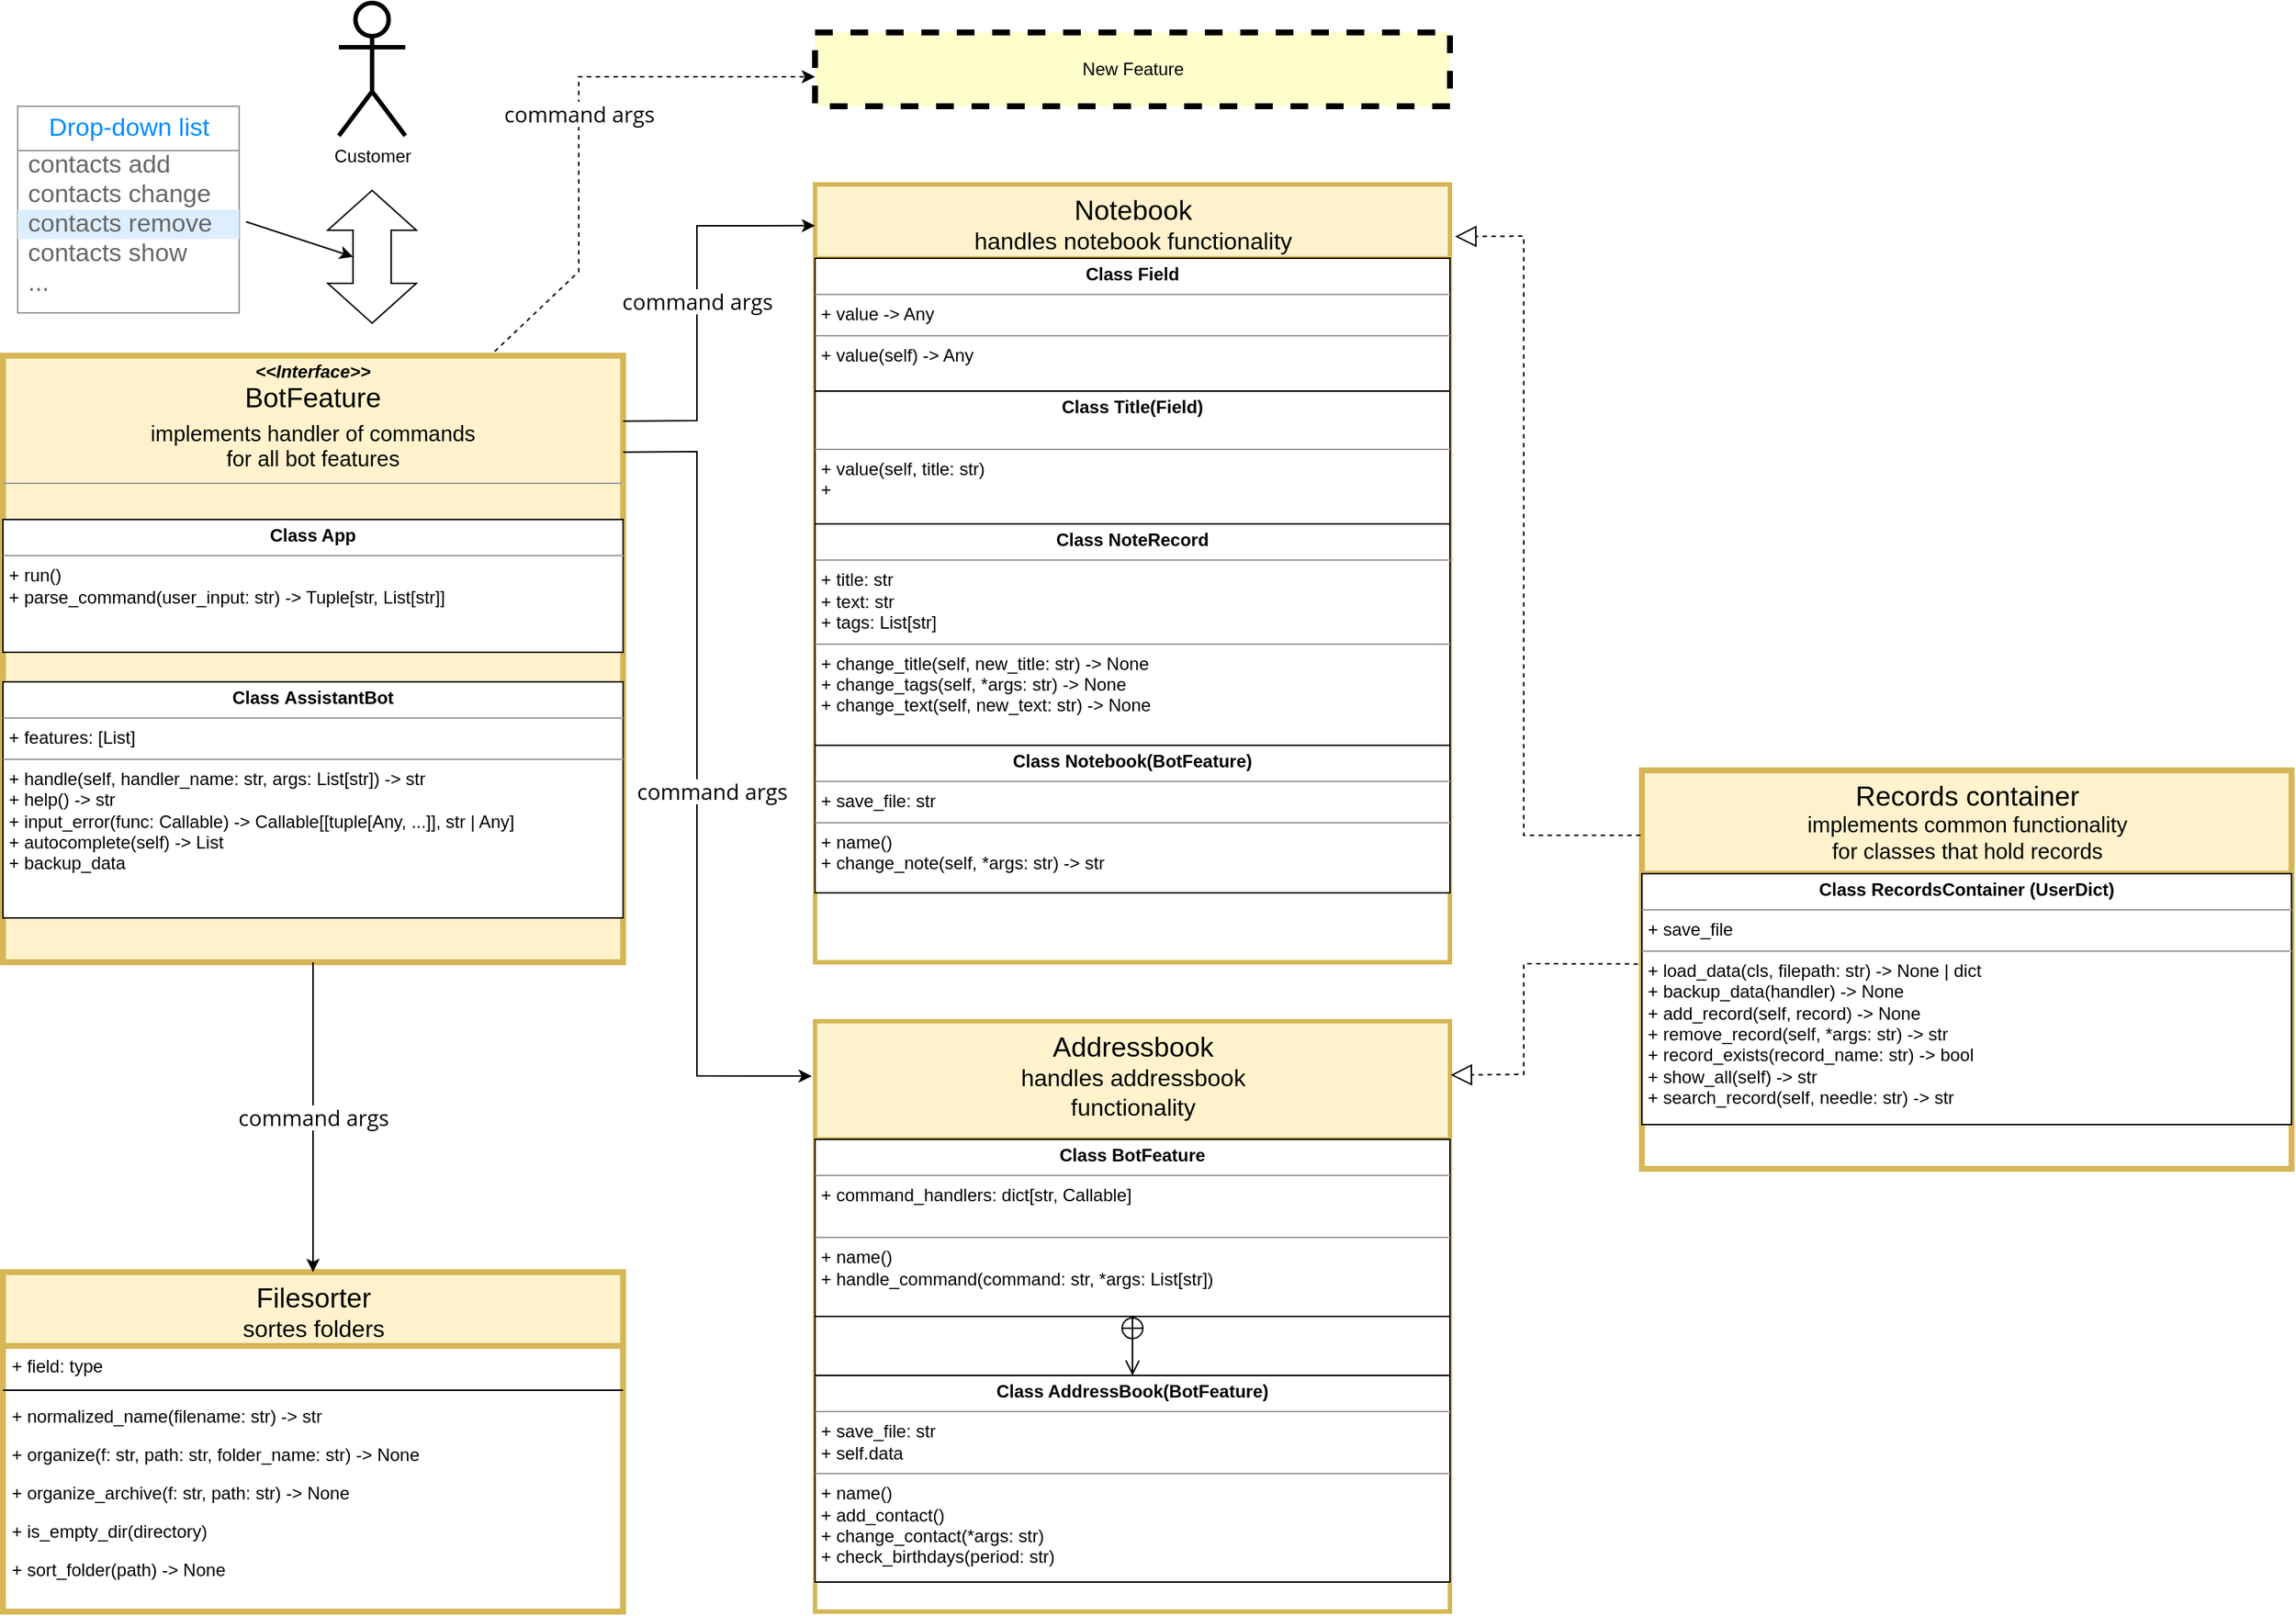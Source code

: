 <mxfile version="20.4.0" type="github">
  <diagram name="Page-1" id="6133507b-19e7-1e82-6fc7-422aa6c4b21f">
    <mxGraphModel dx="1422" dy="746" grid="1" gridSize="10" guides="1" tooltips="1" connect="1" arrows="1" fold="1" page="1" pageScale="1" pageWidth="1654" pageHeight="1169" background="none" math="0" shadow="0">
      <root>
        <mxCell id="0" />
        <mxCell id="1" parent="0" />
        <mxCell id="235556782a83e6d0-1" value="&lt;span id=&quot;docs-internal-guid-6816174d-7fff-ccf1-88b6-65116feb5ed2&quot; style=&quot;font-weight:normal;&quot;&gt;&lt;p style=&quot;line-height: 1.2; margin-top: 0pt; margin-bottom: 0pt;&quot; dir=&quot;ltr&quot;&gt;&lt;span style=&quot;font-size: 14pt; font-family: Arial; background-color: transparent; font-variant-numeric: normal; font-variant-east-asian: normal; vertical-align: baseline;&quot;&gt;Records container&lt;/span&gt;&lt;/p&gt;&lt;p style=&quot;line-height: 1.2; margin-top: 0pt; margin-bottom: 0pt;&quot; dir=&quot;ltr&quot;&gt;&lt;span style=&quot;font-size: 11pt; font-family: Arial; background-color: transparent; font-variant-numeric: normal; font-variant-east-asian: normal; vertical-align: baseline;&quot;&gt;implements common functionality &lt;br&gt;for classes that hold records&lt;/span&gt;&lt;/p&gt;&lt;div&gt;&lt;span style=&quot;font-size: 11pt; font-family: Arial; background-color: transparent; font-variant-numeric: normal; font-variant-east-asian: normal; vertical-align: baseline;&quot;&gt;&lt;br&gt;&lt;/span&gt;&lt;/div&gt;&lt;/span&gt;" style="swimlane;html=1;fontStyle=1;align=center;verticalAlign=top;childLayout=stackLayout;horizontal=1;startSize=70;horizontalStack=0;resizeParent=1;resizeLast=0;collapsible=1;marginBottom=0;swimlaneFillColor=#ffffff;rounded=0;shadow=0;comic=0;labelBackgroundColor=none;strokeWidth=4;fillColor=#fff2cc;fontFamily=Verdana;fontSize=12;strokeColor=#d6b656;" parent="1" vertex="1">
          <mxGeometry x="1120" y="550" width="440" height="270" as="geometry" />
        </mxCell>
        <mxCell id="S9hdPkOgh9MAr9dniBaE-19" value="&lt;p style=&quot;margin:0px;margin-top:4px;text-align:center;&quot;&gt;&lt;b&gt;Class&amp;nbsp;&lt;/b&gt;&lt;b style=&quot;background-color: initial;&quot;&gt;RecordsContainer&amp;nbsp;&lt;/b&gt;&lt;b style=&quot;background-color: initial;&quot;&gt;(UserDict)&lt;/b&gt;&lt;/p&gt;&lt;hr size=&quot;1&quot;&gt;&lt;p style=&quot;margin:0px;margin-left:4px;&quot;&gt;+&amp;nbsp;save_file&lt;/p&gt;&lt;hr size=&quot;1&quot;&gt;&lt;p style=&quot;margin:0px;margin-left:4px;&quot;&gt;+&amp;nbsp;load_data(cls, filepath: str) -&amp;gt; None | dict&lt;/p&gt;&lt;p style=&quot;margin:0px;margin-left:4px;&quot;&gt;+&amp;nbsp;backup_data(handler) -&amp;gt; None&lt;/p&gt;&lt;p style=&quot;margin:0px;margin-left:4px;&quot;&gt;+&amp;nbsp;add_record(self, record) -&amp;gt; None&lt;/p&gt;&lt;p style=&quot;margin:0px;margin-left:4px;&quot;&gt;+&amp;nbsp;remove_record(self, *args: str) -&amp;gt; str&lt;/p&gt;&lt;p style=&quot;margin:0px;margin-left:4px;&quot;&gt;+&amp;nbsp;record_exists(record_name: str) -&amp;gt; bool&lt;/p&gt;&lt;p style=&quot;margin:0px;margin-left:4px;&quot;&gt;+&amp;nbsp;show_all(self) -&amp;gt; str&lt;/p&gt;&lt;p style=&quot;margin:0px;margin-left:4px;&quot;&gt;+&amp;nbsp;search_record(self, needle: str) -&amp;gt; str&lt;/p&gt;&lt;p style=&quot;margin:0px;margin-left:4px;&quot;&gt;&lt;br&gt;&lt;/p&gt;" style="verticalAlign=top;align=left;overflow=fill;fontSize=12;fontFamily=Helvetica;html=1;comic=0;" parent="235556782a83e6d0-1" vertex="1">
          <mxGeometry y="70" width="440" height="170" as="geometry" />
        </mxCell>
        <mxCell id="78961159f06e98e8-17" value="&lt;span id=&quot;docs-internal-guid-518b5261-7fff-1eaa-3dbb-43b548479f24&quot; style=&quot;font-weight:normal;&quot;&gt;&lt;p style=&quot;line-height: 1.2; margin-top: 0pt; margin-bottom: 0pt;&quot; dir=&quot;ltr&quot;&gt;&lt;span style=&quot;font-size: 14pt; font-family: Arial; background-color: transparent; font-variant-numeric: normal; font-variant-east-asian: normal; vertical-align: baseline;&quot;&gt;Notebook&lt;/span&gt;&lt;/p&gt;&lt;p style=&quot;line-height: 1.2; margin-top: 0pt; margin-bottom: 0pt;&quot; dir=&quot;ltr&quot;&gt;&lt;span style=&quot;font-size: 12pt; font-family: Arial; background-color: transparent; font-variant-numeric: normal; font-variant-east-asian: normal; vertical-align: baseline;&quot;&gt;handles notebook functionality&lt;/span&gt;&lt;/p&gt;&lt;div&gt;&lt;span style=&quot;font-size: 12pt; font-family: Arial; background-color: transparent; font-variant-numeric: normal; font-variant-east-asian: normal; vertical-align: baseline;&quot;&gt;&lt;br&gt;&lt;/span&gt;&lt;/div&gt;&lt;/span&gt;" style="swimlane;html=1;fontStyle=1;align=center;verticalAlign=top;childLayout=stackLayout;horizontal=1;startSize=50;horizontalStack=0;resizeParent=1;resizeLast=0;collapsible=1;marginBottom=0;swimlaneFillColor=#ffffff;rounded=0;shadow=0;comic=0;labelBackgroundColor=none;strokeWidth=3;fillColor=#fff2cc;fontFamily=Verdana;fontSize=12;strokeColor=#d6b656;" parent="1" vertex="1">
          <mxGeometry x="560" y="153" width="430" height="527" as="geometry">
            <mxRectangle x="130" y="320" width="110" height="30" as="alternateBounds" />
          </mxGeometry>
        </mxCell>
        <mxCell id="lEGzqMXB7P38WEidCBxq-8" value="&lt;p style=&quot;margin:0px;margin-top:4px;text-align:center;&quot;&gt;&lt;b&gt;Class&amp;nbsp;&lt;/b&gt;&lt;b style=&quot;background-color: initial;&quot;&gt;Field&lt;/b&gt;&lt;/p&gt;&lt;hr size=&quot;1&quot;&gt;&lt;p style=&quot;margin:0px;margin-left:4px;&quot;&gt;+&amp;nbsp;value -&amp;gt; Any&lt;/p&gt;&lt;hr size=&quot;1&quot;&gt;&lt;p style=&quot;margin:0px;margin-left:4px;&quot;&gt;+&amp;nbsp;value(self) -&amp;gt; Any&lt;/p&gt;" style="verticalAlign=top;align=left;overflow=fill;fontSize=12;fontFamily=Helvetica;html=1;" parent="78961159f06e98e8-17" vertex="1">
          <mxGeometry y="50" width="430" height="90" as="geometry" />
        </mxCell>
        <mxCell id="lEGzqMXB7P38WEidCBxq-9" value="&lt;p style=&quot;margin:0px;margin-top:4px;text-align:center;&quot;&gt;&lt;b&gt;Class&amp;nbsp;&lt;/b&gt;&lt;b style=&quot;background-color: initial;&quot;&gt;Title(Field)&lt;/b&gt;&lt;/p&gt;&lt;p style=&quot;margin:0px;margin-left:4px;&quot;&gt;&lt;br&gt;&lt;/p&gt;&lt;hr size=&quot;1&quot;&gt;&lt;p style=&quot;margin:0px;margin-left:4px;&quot;&gt;+&amp;nbsp;value(self, title: str)&lt;/p&gt;&lt;p style=&quot;margin:0px;margin-left:4px;&quot;&gt;+&amp;nbsp;&lt;/p&gt;" style="verticalAlign=top;align=left;overflow=fill;fontSize=12;fontFamily=Helvetica;html=1;" parent="78961159f06e98e8-17" vertex="1">
          <mxGeometry y="140" width="430" height="90" as="geometry" />
        </mxCell>
        <mxCell id="lEGzqMXB7P38WEidCBxq-10" value="&lt;p style=&quot;margin:0px;margin-top:4px;text-align:center;&quot;&gt;&lt;b&gt;Class&amp;nbsp;&lt;/b&gt;&lt;b style=&quot;background-color: initial;&quot;&gt;NoteRecord&lt;/b&gt;&lt;/p&gt;&lt;hr size=&quot;1&quot;&gt;&lt;p style=&quot;margin:0px;margin-left:4px;&quot;&gt;+&amp;nbsp;title: str&lt;/p&gt;&lt;p style=&quot;margin:0px;margin-left:4px;&quot;&gt;+ text: str&lt;/p&gt;&lt;p style=&quot;margin:0px;margin-left:4px;&quot;&gt;+ tags: List[str]&lt;/p&gt;&lt;hr size=&quot;1&quot;&gt;&lt;p style=&quot;margin:0px;margin-left:4px;&quot;&gt;+&amp;nbsp;change_title(self, new_title: str) -&amp;gt; None&lt;/p&gt;&lt;p style=&quot;margin:0px;margin-left:4px;&quot;&gt;+&amp;nbsp;change_tags(self, *args: str) -&amp;gt; None&lt;/p&gt;&lt;p style=&quot;margin:0px;margin-left:4px;&quot;&gt;+&amp;nbsp;change_text(self, new_text: str) -&amp;gt; None&lt;/p&gt;" style="verticalAlign=top;align=left;overflow=fill;fontSize=12;fontFamily=Helvetica;html=1;" parent="78961159f06e98e8-17" vertex="1">
          <mxGeometry y="230" width="430" height="150" as="geometry" />
        </mxCell>
        <mxCell id="lEGzqMXB7P38WEidCBxq-11" value="&lt;p style=&quot;margin:0px;margin-top:4px;text-align:center;&quot;&gt;&lt;b&gt;Class&amp;nbsp;&lt;/b&gt;&lt;b style=&quot;background-color: initial;&quot;&gt;Notebook(BotFeature)&lt;/b&gt;&lt;/p&gt;&lt;hr size=&quot;1&quot;&gt;&lt;p style=&quot;margin:0px;margin-left:4px;&quot;&gt;+&amp;nbsp;save_file: str&lt;/p&gt;&lt;hr size=&quot;1&quot;&gt;&lt;p style=&quot;margin:0px;margin-left:4px;&quot;&gt;+&amp;nbsp;name()&lt;/p&gt;&lt;p style=&quot;margin:0px;margin-left:4px;&quot;&gt;+&amp;nbsp;change_note(self, *args: str) -&amp;gt; str&lt;/p&gt;" style="verticalAlign=top;align=left;overflow=fill;fontSize=12;fontFamily=Helvetica;html=1;" parent="78961159f06e98e8-17" vertex="1">
          <mxGeometry y="380" width="430" height="100" as="geometry" />
        </mxCell>
        <mxCell id="78961159f06e98e8-43" value="&lt;span id=&quot;docs-internal-guid-6288deb3-7fff-f293-1fb7-d6070bda60fa&quot; style=&quot;font-weight:normal;&quot;&gt;&lt;p style=&quot;line-height: 1.2; margin-top: 0pt; margin-bottom: 0pt;&quot; dir=&quot;ltr&quot;&gt;&lt;span style=&quot;font-size: 14pt; font-family: Arial; background-color: transparent; font-variant-numeric: normal; font-variant-east-asian: normal; vertical-align: baseline;&quot;&gt;Filesorter&lt;/span&gt;&lt;/p&gt;&lt;p style=&quot;line-height: 1.2; margin-top: 0pt; margin-bottom: 0pt;&quot; dir=&quot;ltr&quot;&gt;&lt;span style=&quot;font-size: 12pt; font-family: Arial; background-color: transparent; font-variant-numeric: normal; font-variant-east-asian: normal; vertical-align: baseline;&quot;&gt;sortes folders&lt;/span&gt;&lt;/p&gt;&lt;div&gt;&lt;span style=&quot;font-size: 12pt; font-family: Arial; background-color: transparent; font-variant-numeric: normal; font-variant-east-asian: normal; vertical-align: baseline;&quot;&gt;&lt;br&gt;&lt;/span&gt;&lt;/div&gt;&lt;/span&gt;" style="swimlane;html=1;fontStyle=1;align=center;verticalAlign=top;childLayout=stackLayout;horizontal=1;startSize=50;horizontalStack=0;resizeParent=1;resizeLast=0;collapsible=1;marginBottom=0;swimlaneFillColor=#ffffff;rounded=0;shadow=0;comic=0;labelBackgroundColor=none;strokeWidth=4;fillColor=#fff2cc;fontFamily=Verdana;fontSize=12;strokeColor=#d6b656;" parent="1" vertex="1">
          <mxGeometry x="10" y="890" width="420" height="230" as="geometry" />
        </mxCell>
        <mxCell id="78961159f06e98e8-44" value="+ field: type" style="text;html=1;strokeColor=none;fillColor=none;align=left;verticalAlign=top;spacingLeft=4;spacingRight=4;whiteSpace=wrap;overflow=hidden;rotatable=0;points=[[0,0.5],[1,0.5]];portConstraint=eastwest;" parent="78961159f06e98e8-43" vertex="1">
          <mxGeometry y="50" width="420" height="26" as="geometry" />
        </mxCell>
        <mxCell id="78961159f06e98e8-51" value="" style="line;html=1;strokeWidth=1;fillColor=none;align=left;verticalAlign=middle;spacingTop=-1;spacingLeft=3;spacingRight=3;rotatable=0;labelPosition=right;points=[];portConstraint=eastwest;" parent="78961159f06e98e8-43" vertex="1">
          <mxGeometry y="76" width="420" height="8" as="geometry" />
        </mxCell>
        <mxCell id="78961159f06e98e8-52" value="+&amp;nbsp;normalized_name(filename: str) -&amp;gt; str" style="text;html=1;strokeColor=none;fillColor=none;align=left;verticalAlign=top;spacingLeft=4;spacingRight=4;whiteSpace=wrap;overflow=hidden;rotatable=0;points=[[0,0.5],[1,0.5]];portConstraint=eastwest;" parent="78961159f06e98e8-43" vertex="1">
          <mxGeometry y="84" width="420" height="26" as="geometry" />
        </mxCell>
        <mxCell id="b94bc138ca980ef-2" value="+&amp;nbsp;organize(f: str, path: str, folder_name: str) -&amp;gt; None" style="text;html=1;strokeColor=none;fillColor=none;align=left;verticalAlign=top;spacingLeft=4;spacingRight=4;whiteSpace=wrap;overflow=hidden;rotatable=0;points=[[0,0.5],[1,0.5]];portConstraint=eastwest;" parent="78961159f06e98e8-43" vertex="1">
          <mxGeometry y="110" width="420" height="26" as="geometry" />
        </mxCell>
        <mxCell id="b94bc138ca980ef-3" value="+&amp;nbsp;organize_archive(f: str, path: str) -&amp;gt; None" style="text;html=1;strokeColor=none;fillColor=none;align=left;verticalAlign=top;spacingLeft=4;spacingRight=4;whiteSpace=wrap;overflow=hidden;rotatable=0;points=[[0,0.5],[1,0.5]];portConstraint=eastwest;" parent="78961159f06e98e8-43" vertex="1">
          <mxGeometry y="136" width="420" height="26" as="geometry" />
        </mxCell>
        <mxCell id="lEGzqMXB7P38WEidCBxq-12" value="+ is_empty_dir(directory)" style="text;strokeColor=none;fillColor=none;align=left;verticalAlign=top;spacingLeft=4;spacingRight=4;overflow=hidden;rotatable=0;points=[[0,0.5],[1,0.5]];portConstraint=eastwest;strokeWidth=4;" parent="78961159f06e98e8-43" vertex="1">
          <mxGeometry y="162" width="420" height="26" as="geometry" />
        </mxCell>
        <mxCell id="lEGzqMXB7P38WEidCBxq-13" value="+ sort_folder(path) -&gt; None" style="text;strokeColor=none;fillColor=none;align=left;verticalAlign=top;spacingLeft=4;spacingRight=4;overflow=hidden;rotatable=0;points=[[0,0.5],[1,0.5]];portConstraint=eastwest;strokeWidth=4;" parent="78961159f06e98e8-43" vertex="1">
          <mxGeometry y="188" width="420" height="26" as="geometry" />
        </mxCell>
        <mxCell id="78961159f06e98e8-82" value="&lt;span id=&quot;docs-internal-guid-90a42072-7fff-7c9c-4a2b-a72deb1d7fb4&quot; style=&quot;font-weight:normal;&quot;&gt;&lt;p style=&quot;line-height: 1.2; margin-top: 0pt; margin-bottom: 0pt;&quot; dir=&quot;ltr&quot;&gt;&lt;span style=&quot;font-size: 14pt; font-family: Arial; background-color: transparent; font-variant-numeric: normal; font-variant-east-asian: normal; vertical-align: baseline;&quot;&gt;Addressbook&lt;/span&gt;&lt;/p&gt;&lt;p style=&quot;line-height: 1.2; margin-top: 0pt; margin-bottom: 0pt;&quot; dir=&quot;ltr&quot;&gt;&lt;span style=&quot;font-size: 12pt; font-family: Arial; background-color: transparent; font-variant-numeric: normal; font-variant-east-asian: normal; vertical-align: baseline;&quot;&gt;handles addressbook &lt;br&gt;functionality&lt;/span&gt;&lt;/p&gt;&lt;div&gt;&lt;span style=&quot;font-size: 12pt; font-family: Arial; background-color: transparent; font-variant-numeric: normal; font-variant-east-asian: normal; vertical-align: baseline;&quot;&gt;&lt;br&gt;&lt;/span&gt;&lt;/div&gt;&lt;/span&gt;" style="swimlane;html=1;fontStyle=1;align=center;verticalAlign=top;childLayout=stackLayout;horizontal=1;startSize=80;horizontalStack=0;resizeParent=1;resizeLast=0;collapsible=1;marginBottom=0;swimlaneFillColor=#ffffff;rounded=0;shadow=0;comic=0;labelBackgroundColor=none;strokeWidth=3;fillColor=#fff2cc;fontFamily=Verdana;fontSize=12;container=1;strokeColor=#d6b656;" parent="1" vertex="1">
          <mxGeometry x="560" y="720" width="430" height="400" as="geometry">
            <mxRectangle x="560" y="660" width="190" height="90" as="alternateBounds" />
          </mxGeometry>
        </mxCell>
        <mxCell id="S9hdPkOgh9MAr9dniBaE-15" value="&lt;p style=&quot;margin:0px;margin-top:4px;text-align:center;&quot;&gt;&lt;b&gt;Class BotFeature&lt;/b&gt;&lt;/p&gt;&lt;hr size=&quot;1&quot;&gt;&lt;p style=&quot;margin:0px;margin-left:4px;&quot;&gt;+ command_handlers: dict[str, Callable]&lt;/p&gt;&lt;p style=&quot;margin:0px;margin-left:4px;&quot;&gt;&lt;br&gt;&lt;/p&gt;&lt;hr size=&quot;1&quot;&gt;&lt;p style=&quot;margin:0px;margin-left:4px;&quot;&gt;+ name()&lt;/p&gt;&lt;p style=&quot;margin:0px;margin-left:4px;&quot;&gt;+ handle_command(command: str, *args: List[str])&lt;br&gt;&lt;/p&gt;" style="verticalAlign=top;align=left;overflow=fill;fontSize=12;fontFamily=Helvetica;html=1;comic=0;movable=1;resizable=1;rotatable=1;deletable=1;editable=1;connectable=1;container=0;fixedWidth=0;fillOpacity=100;recursiveResize=0;" parent="78961159f06e98e8-82" vertex="1">
          <mxGeometry y="80" width="430" height="120" as="geometry" />
        </mxCell>
        <mxCell id="S9hdPkOgh9MAr9dniBaE-18" value="" style="html=1;comic=0;" parent="78961159f06e98e8-82" vertex="1">
          <mxGeometry y="200" width="430" height="40" as="geometry" />
        </mxCell>
        <mxCell id="S9hdPkOgh9MAr9dniBaE-17" value="" style="endArrow=open;startArrow=circlePlus;endFill=0;startFill=0;endSize=8;html=1;rounded=0;shadow=0;exitX=0.5;exitY=1;exitDx=0;exitDy=0;entryX=0.5;entryY=0;entryDx=0;entryDy=0;" parent="78961159f06e98e8-82" source="S9hdPkOgh9MAr9dniBaE-15" target="S9hdPkOgh9MAr9dniBaE-16" edge="1">
          <mxGeometry width="160" relative="1" as="geometry">
            <mxPoint x="170" y="270" as="sourcePoint" />
            <mxPoint x="210" y="250" as="targetPoint" />
          </mxGeometry>
        </mxCell>
        <mxCell id="S9hdPkOgh9MAr9dniBaE-16" value="&lt;p style=&quot;margin:0px;margin-top:4px;text-align:center;&quot;&gt;&lt;b&gt;Class AddressBook(BotFeature)&lt;/b&gt;&lt;/p&gt;&lt;hr size=&quot;1&quot;&gt;&lt;p style=&quot;margin:0px;margin-left:4px;&quot;&gt;+ save_file: str&lt;/p&gt;&lt;p style=&quot;margin:0px;margin-left:4px;&quot;&gt;+ self.data&lt;/p&gt;&lt;hr size=&quot;1&quot;&gt;&lt;p style=&quot;margin:0px;margin-left:4px;&quot;&gt;+ name()&lt;/p&gt;&lt;p style=&quot;margin:0px;margin-left:4px;&quot;&gt;+ add_contact()&lt;/p&gt;&lt;p style=&quot;margin:0px;margin-left:4px;&quot;&gt;+ change_contact(*args: str)&lt;/p&gt;&lt;p style=&quot;margin:0px;margin-left:4px;&quot;&gt;+ check_birthdays(period: str)&lt;/p&gt;" style="verticalAlign=top;align=left;overflow=fill;fontSize=12;fontFamily=Helvetica;html=1;comic=0;movable=1;resizable=1;rotatable=1;deletable=1;editable=1;connectable=1;container=0;fixedWidth=0;" parent="78961159f06e98e8-82" vertex="1">
          <mxGeometry y="240" width="430" height="140" as="geometry" />
        </mxCell>
        <mxCell id="b94bc138ca980ef-1" value="&lt;p style=&quot;margin:0px;margin-top:4px;text-align:center;&quot;&gt;&lt;i&gt;&lt;b&gt;&amp;lt;&amp;lt;Interface&amp;gt;&amp;gt;&lt;/b&gt;&lt;/i&gt;&lt;br&gt;&lt;/p&gt;&lt;p style=&quot;line-height:1.2;text-align: center;margin-top:0pt;margin-bottom:0pt;&quot; dir=&quot;ltr&quot;&gt;&lt;span style=&quot;font-size: 14pt; font-family: Arial; color: rgb(0, 0, 0); background-color: transparent; font-weight: 400; font-style: normal; font-variant: normal; text-decoration: none; vertical-align: baseline;&quot;&gt;BotFeature&lt;/span&gt;&lt;/p&gt;&lt;p style=&quot;margin:0px;margin-top:4px;text-align:center;&quot;&gt;&lt;span id=&quot;docs-internal-guid-a344973a-7fff-190a-9e88-1d810033c727&quot;&gt;&lt;/span&gt;&lt;/p&gt;&lt;p style=&quot;line-height:1.2;text-align: center;margin-top:0pt;margin-bottom:0pt;&quot; dir=&quot;ltr&quot;&gt;&lt;span style=&quot;font-size: 11pt; font-family: Arial; color: rgb(0, 0, 0); background-color: transparent; font-weight: 400; font-style: normal; font-variant: normal; text-decoration: none; vertical-align: baseline;&quot;&gt;implements handler of commands &lt;br&gt;for all bot features&lt;/span&gt;&lt;/p&gt;&lt;hr size=&quot;1&quot;&gt;&lt;p style=&quot;margin:0px;margin-left:4px;&quot;&gt;&lt;br&gt;&lt;/p&gt;" style="verticalAlign=top;align=left;overflow=fill;fontSize=12;fontFamily=Helvetica;html=1;rounded=0;shadow=0;comic=0;labelBackgroundColor=none;strokeWidth=4;fillColor=#fff2cc;strokeColor=#d6b656;" parent="1" vertex="1">
          <mxGeometry x="10" y="269" width="420" height="411" as="geometry" />
        </mxCell>
        <mxCell id="R8_y9c9UBapv4HWZFA-L-2" value="Customer" style="shape=umlActor;verticalLabelPosition=bottom;verticalAlign=top;html=1;strokeWidth=3;" parent="1" vertex="1">
          <mxGeometry x="237.5" y="30" width="45" height="90" as="geometry" />
        </mxCell>
        <mxCell id="S9hdPkOgh9MAr9dniBaE-3" value="" style="html=1;shadow=0;dashed=0;align=center;verticalAlign=middle;shape=mxgraph.arrows2.twoWayArrow;dy=0.57;dx=27;comic=0;direction=south;" parent="1" vertex="1">
          <mxGeometry x="230" y="157" width="60" height="90" as="geometry" />
        </mxCell>
        <mxCell id="S9hdPkOgh9MAr9dniBaE-7" value="&lt;p style=&quot;margin:0px;margin-top:4px;text-align:center;&quot;&gt;&lt;b&gt;Class&amp;nbsp;&lt;/b&gt;&lt;b style=&quot;background-color: initial;&quot;&gt;AssistantBot&lt;/b&gt;&lt;/p&gt;&lt;hr size=&quot;1&quot;&gt;&lt;p style=&quot;margin:0px;margin-left:4px;&quot;&gt;+&amp;nbsp;features: [List]&lt;/p&gt;&lt;hr size=&quot;1&quot;&gt;&lt;p style=&quot;margin:0px;margin-left:4px;&quot;&gt;+&amp;nbsp;handle(self, handler_name: str, args: List[str]) -&amp;gt; str&lt;/p&gt;&lt;p style=&quot;margin:0px;margin-left:4px;&quot;&gt;+&amp;nbsp;help() -&amp;gt; str&lt;/p&gt;&lt;p style=&quot;margin:0px;margin-left:4px;&quot;&gt;+&amp;nbsp;input_error(func: Callable) -&amp;gt; Callable[[tuple[Any, ...]], str | Any]&lt;/p&gt;&lt;p style=&quot;margin:0px;margin-left:4px;&quot;&gt;+&amp;nbsp;autocomplete(self) -&amp;gt; List&lt;/p&gt;&lt;p style=&quot;margin:0px;margin-left:4px;&quot;&gt;+&amp;nbsp;backup_data&lt;/p&gt;" style="verticalAlign=top;align=left;overflow=fill;fontSize=12;fontFamily=Helvetica;html=1;comic=0;" parent="1" vertex="1">
          <mxGeometry x="10" y="490" width="420" height="160" as="geometry" />
        </mxCell>
        <mxCell id="S9hdPkOgh9MAr9dniBaE-12" value="&lt;p style=&quot;margin:0px;margin-top:4px;text-align:center;&quot;&gt;&lt;b&gt;Class App&lt;/b&gt;&lt;/p&gt;&lt;hr size=&quot;1&quot;&gt;&lt;p style=&quot;margin:0px;margin-left:4px;&quot;&gt;&lt;/p&gt;&lt;p style=&quot;margin:0px;margin-left:4px;&quot;&gt;+ run()&lt;/p&gt;&lt;p style=&quot;margin:0px;margin-left:4px;&quot;&gt;+ parse_command(user_input: str) -&amp;gt; Tuple[str, List[str]]&lt;/p&gt;" style="verticalAlign=top;align=left;overflow=fill;fontSize=12;fontFamily=Helvetica;html=1;comic=0;" parent="1" vertex="1">
          <mxGeometry x="10" y="380" width="420" height="90" as="geometry" />
        </mxCell>
        <mxCell id="lEGzqMXB7P38WEidCBxq-1" value="" style="endArrow=classic;html=1;rounded=0;exitX=1;exitY=0.159;exitDx=0;exitDy=0;exitPerimeter=0;entryX=-0.005;entryY=0.093;entryDx=0;entryDy=0;entryPerimeter=0;" parent="1" source="b94bc138ca980ef-1" target="78961159f06e98e8-82" edge="1">
          <mxGeometry relative="1" as="geometry">
            <mxPoint x="840" y="320" as="sourcePoint" />
            <mxPoint x="760" y="340" as="targetPoint" />
            <Array as="points">
              <mxPoint x="480" y="334" />
              <mxPoint x="480" y="757" />
            </Array>
          </mxGeometry>
        </mxCell>
        <mxCell id="lEGzqMXB7P38WEidCBxq-2" value="&lt;span id=&quot;docs-internal-guid-57130b2d-7fff-98e4-8f3b-f126c4550c7a&quot;&gt;&lt;span style=&quot;font-size: 11pt; font-family: &amp;quot;Open Sans&amp;quot;, sans-serif; background-color: transparent; font-variant-numeric: normal; font-variant-east-asian: normal; vertical-align: baseline;&quot;&gt;command args&lt;/span&gt;&lt;/span&gt;" style="edgeLabel;resizable=0;html=1;align=center;verticalAlign=middle;" parent="lEGzqMXB7P38WEidCBxq-1" connectable="0" vertex="1">
          <mxGeometry relative="1" as="geometry">
            <mxPoint x="10" y="4" as="offset" />
          </mxGeometry>
        </mxCell>
        <mxCell id="lEGzqMXB7P38WEidCBxq-5" value="" style="endArrow=classic;html=1;rounded=0;entryX=0;entryY=0.053;entryDx=0;entryDy=0;exitX=1;exitY=0.108;exitDx=0;exitDy=0;exitPerimeter=0;entryPerimeter=0;" parent="1" source="b94bc138ca980ef-1" target="78961159f06e98e8-17" edge="1">
          <mxGeometry relative="1" as="geometry">
            <mxPoint x="440.0" y="317.984" as="sourcePoint" />
            <mxPoint x="564.03" y="167.866" as="targetPoint" />
            <Array as="points">
              <mxPoint x="480" y="313" />
              <mxPoint x="480" y="181" />
            </Array>
          </mxGeometry>
        </mxCell>
        <mxCell id="lEGzqMXB7P38WEidCBxq-6" value="&lt;span id=&quot;docs-internal-guid-57130b2d-7fff-98e4-8f3b-f126c4550c7a&quot;&gt;&lt;span style=&quot;font-size: 11pt; font-family: &amp;quot;Open Sans&amp;quot;, sans-serif; background-color: transparent; font-variant-numeric: normal; font-variant-east-asian: normal; vertical-align: baseline;&quot;&gt;command args&lt;/span&gt;&lt;/span&gt;" style="edgeLabel;resizable=0;html=1;align=center;verticalAlign=middle;" parent="lEGzqMXB7P38WEidCBxq-5" connectable="0" vertex="1">
          <mxGeometry relative="1" as="geometry" />
        </mxCell>
        <mxCell id="lEGzqMXB7P38WEidCBxq-19" value="" style="endArrow=classic;html=1;rounded=0;exitX=0.5;exitY=1;exitDx=0;exitDy=0;" parent="1" source="b94bc138ca980ef-1" target="78961159f06e98e8-43" edge="1">
          <mxGeometry relative="1" as="geometry">
            <mxPoint x="130" y="790" as="sourcePoint" />
            <mxPoint x="370" y="790" as="targetPoint" />
            <Array as="points">
              <mxPoint x="220" y="780" />
            </Array>
          </mxGeometry>
        </mxCell>
        <mxCell id="lEGzqMXB7P38WEidCBxq-20" value="&lt;span style=&quot;font-family: &amp;quot;Open Sans&amp;quot;, sans-serif; font-size: 14.667px;&quot;&gt;command args&lt;/span&gt;" style="edgeLabel;resizable=0;html=1;align=center;verticalAlign=middle;strokeWidth=4;fillColor=#FFFFCC;" parent="lEGzqMXB7P38WEidCBxq-19" connectable="0" vertex="1">
          <mxGeometry relative="1" as="geometry" />
        </mxCell>
        <mxCell id="lEGzqMXB7P38WEidCBxq-21" value="" style="strokeWidth=1;shadow=0;dashed=0;align=center;html=1;shape=mxgraph.mockup.forms.rrect;rSize=0;strokeColor=#999999;fillColor=#ffffff;" parent="1" vertex="1">
          <mxGeometry x="20" y="100" width="150" height="140" as="geometry" />
        </mxCell>
        <mxCell id="lEGzqMXB7P38WEidCBxq-22" value="Drop-down list" style="strokeWidth=1;shadow=0;dashed=0;align=center;html=1;shape=mxgraph.mockup.forms.rrect;rSize=0;strokeColor=#999999;fontColor=#008cff;fontSize=17;fillColor=#ffffff;resizeWidth=1;" parent="lEGzqMXB7P38WEidCBxq-21" vertex="1">
          <mxGeometry width="150" height="30" relative="1" as="geometry" />
        </mxCell>
        <mxCell id="lEGzqMXB7P38WEidCBxq-23" value="contacts add" style="strokeWidth=1;shadow=0;dashed=0;align=center;html=1;shape=mxgraph.mockup.forms.anchor;fontSize=17;fontColor=#666666;align=left;spacingLeft=5;resizeWidth=1;fillColor=#FFFFCC;" parent="lEGzqMXB7P38WEidCBxq-21" vertex="1">
          <mxGeometry width="150" height="20" relative="1" as="geometry">
            <mxPoint y="30" as="offset" />
          </mxGeometry>
        </mxCell>
        <mxCell id="lEGzqMXB7P38WEidCBxq-24" value="contacts change" style="strokeWidth=1;shadow=0;dashed=0;align=center;html=1;shape=mxgraph.mockup.forms.anchor;fontSize=17;fontColor=#666666;align=left;spacingLeft=5;resizeWidth=1;fillColor=#FFFFCC;" parent="lEGzqMXB7P38WEidCBxq-21" vertex="1">
          <mxGeometry width="150" height="20" relative="1" as="geometry">
            <mxPoint y="50" as="offset" />
          </mxGeometry>
        </mxCell>
        <mxCell id="lEGzqMXB7P38WEidCBxq-25" value="contacts remove" style="strokeWidth=1;shadow=0;dashed=0;align=center;html=1;shape=mxgraph.mockup.forms.rrect;rSize=0;fontSize=17;fontColor=#666666;align=left;spacingLeft=5;fillColor=#ddeeff;strokeColor=none;resizeWidth=1;" parent="lEGzqMXB7P38WEidCBxq-21" vertex="1">
          <mxGeometry width="150" height="20" relative="1" as="geometry">
            <mxPoint y="70" as="offset" />
          </mxGeometry>
        </mxCell>
        <mxCell id="lEGzqMXB7P38WEidCBxq-26" value="contacts show" style="strokeWidth=1;shadow=0;dashed=0;align=center;html=1;shape=mxgraph.mockup.forms.anchor;fontSize=17;fontColor=#666666;align=left;spacingLeft=5;resizeWidth=1;fillColor=#FFFFCC;" parent="lEGzqMXB7P38WEidCBxq-21" vertex="1">
          <mxGeometry width="150" height="20" relative="1" as="geometry">
            <mxPoint y="90" as="offset" />
          </mxGeometry>
        </mxCell>
        <mxCell id="lEGzqMXB7P38WEidCBxq-27" value="..." style="strokeWidth=1;shadow=0;dashed=0;align=center;html=1;shape=mxgraph.mockup.forms.anchor;fontSize=17;fontColor=#666666;align=left;spacingLeft=5;resizeWidth=1;fillColor=#FFFFCC;" parent="lEGzqMXB7P38WEidCBxq-21" vertex="1">
          <mxGeometry y="110" width="150" height="20" as="geometry" />
        </mxCell>
        <mxCell id="lEGzqMXB7P38WEidCBxq-28" value="" style="endArrow=classic;html=1;rounded=0;entryX=0.5;entryY=0;entryDx=0;entryDy=42.9;entryPerimeter=0;exitX=1.031;exitY=0.414;exitDx=0;exitDy=0;exitPerimeter=0;" parent="1" source="lEGzqMXB7P38WEidCBxq-25" target="S9hdPkOgh9MAr9dniBaE-3" edge="1">
          <mxGeometry width="50" height="50" relative="1" as="geometry">
            <mxPoint x="-700.429" y="-226.857" as="sourcePoint" />
            <mxPoint x="-609.718" y="-176.857" as="targetPoint" />
          </mxGeometry>
        </mxCell>
        <mxCell id="lEGzqMXB7P38WEidCBxq-30" value="" style="endArrow=block;dashed=1;endFill=0;endSize=12;html=1;rounded=0;exitX=-0.002;exitY=0.163;exitDx=0;exitDy=0;exitPerimeter=0;entryX=1.008;entryY=0.067;entryDx=0;entryDy=0;entryPerimeter=0;" parent="1" source="235556782a83e6d0-1" target="78961159f06e98e8-17" edge="1">
          <mxGeometry width="160" relative="1" as="geometry">
            <mxPoint x="1097.36" y="381.2" as="sourcePoint" />
            <mxPoint x="993.44" y="168.309" as="targetPoint" />
            <Array as="points">
              <mxPoint x="1040" y="594" />
              <mxPoint x="1040" y="188" />
            </Array>
          </mxGeometry>
        </mxCell>
        <mxCell id="lEGzqMXB7P38WEidCBxq-31" value="" style="endArrow=block;dashed=1;endFill=0;endSize=12;html=1;rounded=0;exitX=-0.006;exitY=0.36;exitDx=0;exitDy=0;exitPerimeter=0;entryX=1.001;entryY=0.091;entryDx=0;entryDy=0;entryPerimeter=0;" parent="1" source="S9hdPkOgh9MAr9dniBaE-19" target="78961159f06e98e8-82" edge="1">
          <mxGeometry width="160" relative="1" as="geometry">
            <mxPoint x="1097.36" y="381.2" as="sourcePoint" />
            <mxPoint x="990.43" y="738.22" as="targetPoint" />
            <Array as="points">
              <mxPoint x="1040" y="681" />
              <mxPoint x="1040" y="756" />
            </Array>
          </mxGeometry>
        </mxCell>
        <mxCell id="lEGzqMXB7P38WEidCBxq-34" value="" style="endArrow=classic;html=1;rounded=0;entryX=0;entryY=0.053;entryDx=0;entryDy=0;entryPerimeter=0;dashed=1;exitX=0.793;exitY=-0.007;exitDx=0;exitDy=0;exitPerimeter=0;" parent="1" edge="1" source="b94bc138ca980ef-1">
          <mxGeometry relative="1" as="geometry">
            <mxPoint x="360" y="260" as="sourcePoint" />
            <mxPoint x="560" y="80.001" as="targetPoint" />
            <Array as="points">
              <mxPoint x="400" y="212" />
              <mxPoint x="400" y="80" />
            </Array>
          </mxGeometry>
        </mxCell>
        <mxCell id="lEGzqMXB7P38WEidCBxq-35" value="&lt;span id=&quot;docs-internal-guid-57130b2d-7fff-98e4-8f3b-f126c4550c7a&quot;&gt;&lt;span style=&quot;font-size: 11pt; font-family: &amp;quot;Open Sans&amp;quot;, sans-serif; background-color: transparent; font-variant-numeric: normal; font-variant-east-asian: normal; vertical-align: baseline;&quot;&gt;command args&lt;/span&gt;&lt;/span&gt;" style="edgeLabel;resizable=0;html=1;align=center;verticalAlign=middle;" parent="lEGzqMXB7P38WEidCBxq-34" connectable="0" vertex="1">
          <mxGeometry relative="1" as="geometry" />
        </mxCell>
        <mxCell id="lEGzqMXB7P38WEidCBxq-36" value="New Feature" style="html=1;strokeWidth=4;fillColor=#FFFFCC;dashed=1;" parent="1" vertex="1">
          <mxGeometry x="560" y="50" width="430" height="50" as="geometry" />
        </mxCell>
      </root>
    </mxGraphModel>
  </diagram>
</mxfile>
